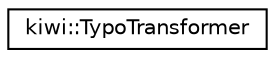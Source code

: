 digraph "Graphical Class Hierarchy"
{
 // LATEX_PDF_SIZE
  edge [fontname="Helvetica",fontsize="10",labelfontname="Helvetica",labelfontsize="10"];
  node [fontname="Helvetica",fontsize="10",shape=record];
  rankdir="LR";
  Node0 [label="kiwi::TypoTransformer",height=0.2,width=0.4,color="black", fillcolor="white", style="filled",URL="$classkiwi_1_1TypoTransformer.html",tooltip="오타 교정에 사용되는 오타 생성기 정의자"];
}
